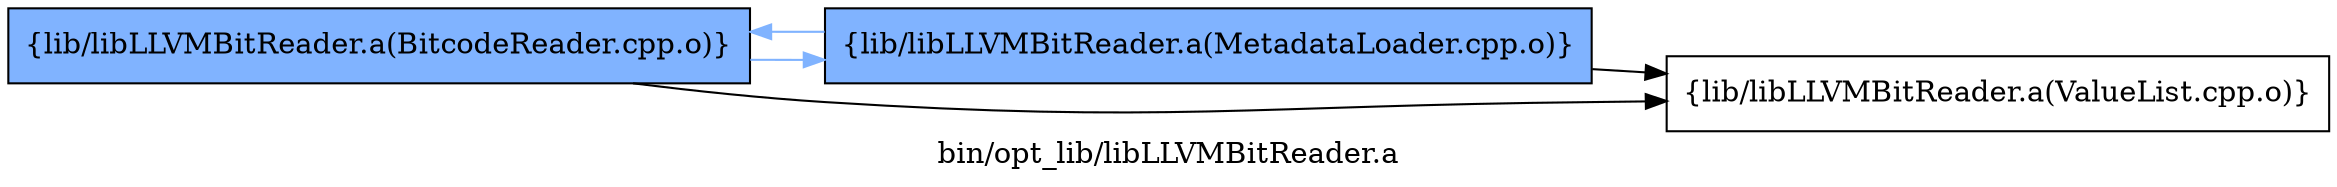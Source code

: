 digraph "bin/opt_lib/libLLVMBitReader.a" {
	label="bin/opt_lib/libLLVMBitReader.a";
	rankdir=LR;
	{ rank=same; Node0x556ea26d0568;  }

	Node0x556ea26d0568 [shape=record,shape=box,group=1,style=filled,fillcolor="0.600000 0.5 1",label="{lib/libLLVMBitReader.a(BitcodeReader.cpp.o)}"];
	Node0x556ea26d0568 -> Node0x556ea26cf398[color="0.600000 0.5 1"];
	Node0x556ea26d0568 -> Node0x556ea26cef88;
	Node0x556ea26cf398 [shape=record,shape=box,group=1,style=filled,fillcolor="0.600000 0.5 1",label="{lib/libLLVMBitReader.a(MetadataLoader.cpp.o)}"];
	Node0x556ea26cf398 -> Node0x556ea26d0568[color="0.600000 0.5 1"];
	Node0x556ea26cf398 -> Node0x556ea26cef88;
	Node0x556ea26cef88 [shape=record,shape=box,group=0,label="{lib/libLLVMBitReader.a(ValueList.cpp.o)}"];
}

